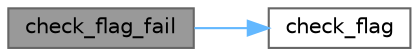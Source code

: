 digraph "check_flag_fail"
{
 // LATEX_PDF_SIZE
  bgcolor="transparent";
  edge [fontname=Helvetica,fontsize=10,labelfontname=Helvetica,labelfontsize=10];
  node [fontname=Helvetica,fontsize=10,shape=box,height=0.2,width=0.4];
  rankdir="LR";
  Node1 [label="check_flag_fail",height=0.2,width=0.4,color="gray40", fillcolor="grey60", style="filled", fontcolor="black",tooltip="Check the return value of a SUNDIALS function and exit on failure."];
  Node1 -> Node2 [color="steelblue1",style="solid"];
  Node2 [label="check_flag",height=0.2,width=0.4,color="grey40", fillcolor="white", style="filled",URL="$camp__solver_8c.html#a08519bb4526ffd3db7f49b33ba7600aa",tooltip="Check the return value of a SUNDIALS function."];
}
